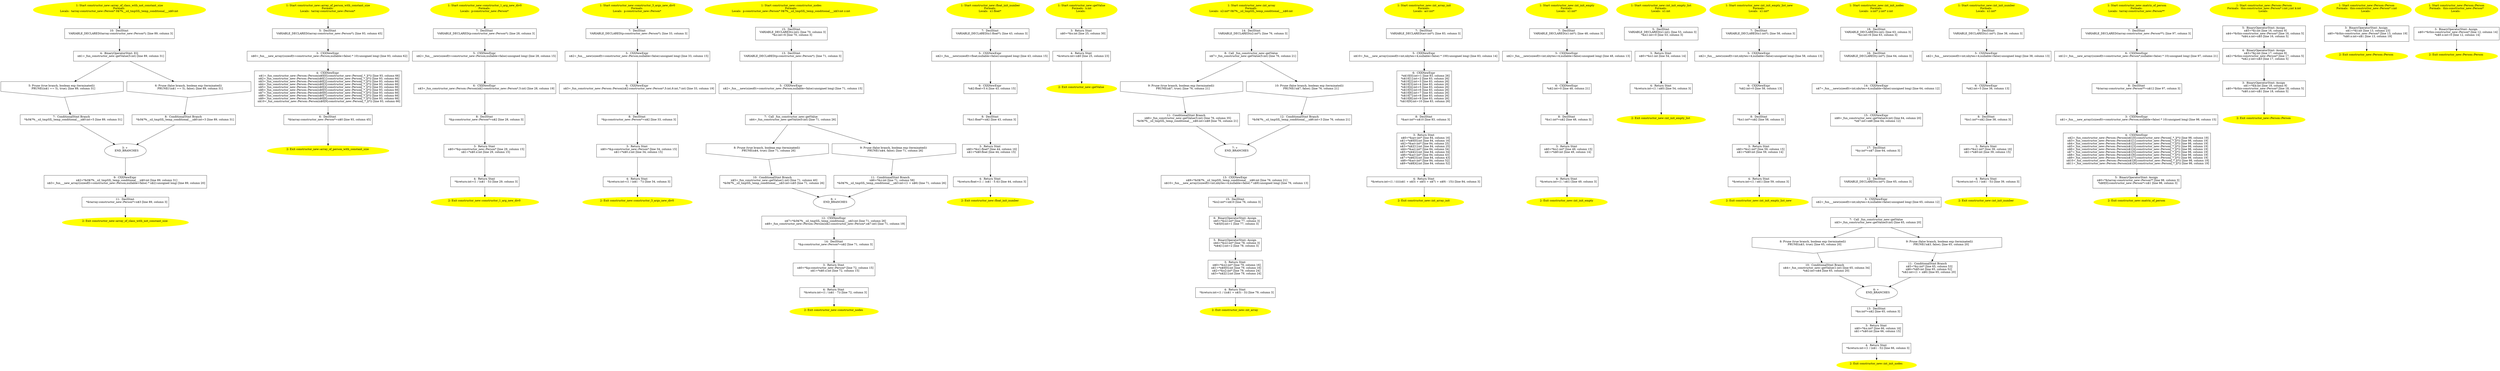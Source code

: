/* @generated */
digraph cfg {
"array_of_class_with_not_constant_.453a7058d5d4d9a1_1" [label="1: Start constructor_new::array_of_class_with_not_constant_size\nFormals: \nLocals:  tarray:constructor_new::Person* 0$?%__sil_tmpSIL_temp_conditional___n$0:int \n  " color=yellow style=filled]
	

	 "array_of_class_with_not_constant_.453a7058d5d4d9a1_1" -> "array_of_class_with_not_constant_.453a7058d5d4d9a1_10" ;
"array_of_class_with_not_constant_.453a7058d5d4d9a1_2" [label="2: Exit constructor_new::array_of_class_with_not_constant_size \n  " color=yellow style=filled]
	

"array_of_class_with_not_constant_.453a7058d5d4d9a1_3" [label="3: + \n   END_BRANCHES\n " ]
	

	 "array_of_class_with_not_constant_.453a7058d5d4d9a1_3" -> "array_of_class_with_not_constant_.453a7058d5d4d9a1_9" ;
"array_of_class_with_not_constant_.453a7058d5d4d9a1_4" [label="4:  BinaryOperatorStmt: EQ \n   n$1=_fun_constructor_new::getValue(5:int) [line 89, column 31]\n " shape="box"]
	

	 "array_of_class_with_not_constant_.453a7058d5d4d9a1_4" -> "array_of_class_with_not_constant_.453a7058d5d4d9a1_5" ;
	 "array_of_class_with_not_constant_.453a7058d5d4d9a1_4" -> "array_of_class_with_not_constant_.453a7058d5d4d9a1_6" ;
"array_of_class_with_not_constant_.453a7058d5d4d9a1_5" [label="5: Prune (true branch, boolean exp (terminated)) \n   PRUNE((n$1 == 5), true); [line 89, column 31]\n " shape="invhouse"]
	

	 "array_of_class_with_not_constant_.453a7058d5d4d9a1_5" -> "array_of_class_with_not_constant_.453a7058d5d4d9a1_7" ;
"array_of_class_with_not_constant_.453a7058d5d4d9a1_6" [label="6: Prune (false branch, boolean exp (terminated)) \n   PRUNE(!(n$1 == 5), false); [line 89, column 31]\n " shape="invhouse"]
	

	 "array_of_class_with_not_constant_.453a7058d5d4d9a1_6" -> "array_of_class_with_not_constant_.453a7058d5d4d9a1_8" ;
"array_of_class_with_not_constant_.453a7058d5d4d9a1_7" [label="7:  ConditionalStmt Branch \n   *&0$?%__sil_tmpSIL_temp_conditional___n$0:int=5 [line 89, column 31]\n " shape="box"]
	

	 "array_of_class_with_not_constant_.453a7058d5d4d9a1_7" -> "array_of_class_with_not_constant_.453a7058d5d4d9a1_3" ;
"array_of_class_with_not_constant_.453a7058d5d4d9a1_8" [label="8:  ConditionalStmt Branch \n   *&0$?%__sil_tmpSIL_temp_conditional___n$0:int=3 [line 89, column 31]\n " shape="box"]
	

	 "array_of_class_with_not_constant_.453a7058d5d4d9a1_8" -> "array_of_class_with_not_constant_.453a7058d5d4d9a1_3" ;
"array_of_class_with_not_constant_.453a7058d5d4d9a1_9" [label="9:  CXXNewExpr \n   n$2=*&0$?%__sil_tmpSIL_temp_conditional___n$0:int [line 89, column 31]\n  n$3=_fun___new_array((sizeof(t=constructor_new::Person;nullable=false) * n$2):unsigned long) [line 89, column 20]\n " shape="box"]
	

	 "array_of_class_with_not_constant_.453a7058d5d4d9a1_9" -> "array_of_class_with_not_constant_.453a7058d5d4d9a1_11" ;
"array_of_class_with_not_constant_.453a7058d5d4d9a1_10" [label="10:  DeclStmt \n   VARIABLE_DECLARED(tarray:constructor_new::Person*); [line 89, column 3]\n " shape="box"]
	

	 "array_of_class_with_not_constant_.453a7058d5d4d9a1_10" -> "array_of_class_with_not_constant_.453a7058d5d4d9a1_4" ;
"array_of_class_with_not_constant_.453a7058d5d4d9a1_11" [label="11:  DeclStmt \n   *&tarray:constructor_new::Person*=n$3 [line 89, column 3]\n " shape="box"]
	

	 "array_of_class_with_not_constant_.453a7058d5d4d9a1_11" -> "array_of_class_with_not_constant_.453a7058d5d4d9a1_2" ;
"array_of_person_with_constant_siz.2cf0ba8d0780ec60_1" [label="1: Start constructor_new::array_of_person_with_constant_size\nFormals: \nLocals:  tarray:constructor_new::Person* \n  " color=yellow style=filled]
	

	 "array_of_person_with_constant_siz.2cf0ba8d0780ec60_1" -> "array_of_person_with_constant_siz.2cf0ba8d0780ec60_5" ;
"array_of_person_with_constant_siz.2cf0ba8d0780ec60_2" [label="2: Exit constructor_new::array_of_person_with_constant_size \n  " color=yellow style=filled]
	

"array_of_person_with_constant_siz.2cf0ba8d0780ec60_3" [label="3:  CXXNewExpr \n   n$0=_fun___new_array((sizeof(t=constructor_new::Person;nullable=false) * 10):unsigned long) [line 93, column 62]\n " shape="box"]
	

	 "array_of_person_with_constant_siz.2cf0ba8d0780ec60_3" -> "array_of_person_with_constant_siz.2cf0ba8d0780ec60_4" ;
"array_of_person_with_constant_siz.2cf0ba8d0780ec60_4" [label="4:  CXXNewExpr \n   n$1=_fun_constructor_new::Person::Person(n$0[0]:constructor_new::Person[_*_](*)) [line 93, column 66]\n  n$2=_fun_constructor_new::Person::Person(n$0[1]:constructor_new::Person[_*_](*)) [line 93, column 66]\n  n$3=_fun_constructor_new::Person::Person(n$0[2]:constructor_new::Person[_*_](*)) [line 93, column 66]\n  n$4=_fun_constructor_new::Person::Person(n$0[3]:constructor_new::Person[_*_](*)) [line 93, column 66]\n  n$5=_fun_constructor_new::Person::Person(n$0[4]:constructor_new::Person[_*_](*)) [line 93, column 66]\n  n$6=_fun_constructor_new::Person::Person(n$0[5]:constructor_new::Person[_*_](*)) [line 93, column 66]\n  n$7=_fun_constructor_new::Person::Person(n$0[6]:constructor_new::Person[_*_](*)) [line 93, column 66]\n  n$8=_fun_constructor_new::Person::Person(n$0[7]:constructor_new::Person[_*_](*)) [line 93, column 66]\n  n$9=_fun_constructor_new::Person::Person(n$0[8]:constructor_new::Person[_*_](*)) [line 93, column 66]\n  n$10=_fun_constructor_new::Person::Person(n$0[9]:constructor_new::Person[_*_](*)) [line 93, column 66]\n " shape="box"]
	

	 "array_of_person_with_constant_siz.2cf0ba8d0780ec60_4" -> "array_of_person_with_constant_siz.2cf0ba8d0780ec60_6" ;
"array_of_person_with_constant_siz.2cf0ba8d0780ec60_5" [label="5:  DeclStmt \n   VARIABLE_DECLARED(tarray:constructor_new::Person*); [line 93, column 45]\n " shape="box"]
	

	 "array_of_person_with_constant_siz.2cf0ba8d0780ec60_5" -> "array_of_person_with_constant_siz.2cf0ba8d0780ec60_3" ;
"array_of_person_with_constant_siz.2cf0ba8d0780ec60_6" [label="6:  DeclStmt \n   *&tarray:constructor_new::Person*=n$0 [line 93, column 45]\n " shape="box"]
	

	 "array_of_person_with_constant_siz.2cf0ba8d0780ec60_6" -> "array_of_person_with_constant_siz.2cf0ba8d0780ec60_2" ;
"constructor_1_arg_new_div0#constr.2c010a7c7293e961_1" [label="1: Start constructor_new::constructor_1_arg_new_div0\nFormals: \nLocals:  p:constructor_new::Person* \n  " color=yellow style=filled]
	

	 "constructor_1_arg_new_div0#constr.2c010a7c7293e961_1" -> "constructor_1_arg_new_div0#constr.2c010a7c7293e961_7" ;
"constructor_1_arg_new_div0#constr.2c010a7c7293e961_2" [label="2: Exit constructor_new::constructor_1_arg_new_div0 \n  " color=yellow style=filled]
	

"constructor_1_arg_new_div0#constr.2c010a7c7293e961_3" [label="3:  Return Stmt \n   n$0=*&p:constructor_new::Person* [line 29, column 15]\n  n$1=*n$0.x:int [line 29, column 15]\n " shape="box"]
	

	 "constructor_1_arg_new_div0#constr.2c010a7c7293e961_3" -> "constructor_1_arg_new_div0#constr.2c010a7c7293e961_4" ;
"constructor_1_arg_new_div0#constr.2c010a7c7293e961_4" [label="4:  Return Stmt \n   *&return:int=(1 / (n$1 - 5)) [line 29, column 3]\n " shape="box"]
	

	 "constructor_1_arg_new_div0#constr.2c010a7c7293e961_4" -> "constructor_1_arg_new_div0#constr.2c010a7c7293e961_2" ;
"constructor_1_arg_new_div0#constr.2c010a7c7293e961_5" [label="5:  CXXNewExpr \n   n$2=_fun___new(sizeof(t=constructor_new::Person;nullable=false):unsigned long) [line 28, column 15]\n " shape="box"]
	

	 "constructor_1_arg_new_div0#constr.2c010a7c7293e961_5" -> "constructor_1_arg_new_div0#constr.2c010a7c7293e961_6" ;
"constructor_1_arg_new_div0#constr.2c010a7c7293e961_6" [label="6:  CXXNewExpr \n   n$3=_fun_constructor_new::Person::Person(n$2:constructor_new::Person*,5:int) [line 28, column 19]\n " shape="box"]
	

	 "constructor_1_arg_new_div0#constr.2c010a7c7293e961_6" -> "constructor_1_arg_new_div0#constr.2c010a7c7293e961_8" ;
"constructor_1_arg_new_div0#constr.2c010a7c7293e961_7" [label="7:  DeclStmt \n   VARIABLE_DECLARED(p:constructor_new::Person*); [line 28, column 3]\n " shape="box"]
	

	 "constructor_1_arg_new_div0#constr.2c010a7c7293e961_7" -> "constructor_1_arg_new_div0#constr.2c010a7c7293e961_5" ;
"constructor_1_arg_new_div0#constr.2c010a7c7293e961_8" [label="8:  DeclStmt \n   *&p:constructor_new::Person*=n$2 [line 28, column 3]\n " shape="box"]
	

	 "constructor_1_arg_new_div0#constr.2c010a7c7293e961_8" -> "constructor_1_arg_new_div0#constr.2c010a7c7293e961_3" ;
"constructor_3_args_new_div0#const.2122014ebac449e6_1" [label="1: Start constructor_new::constructor_3_args_new_div0\nFormals: \nLocals:  p:constructor_new::Person* \n  " color=yellow style=filled]
	

	 "constructor_3_args_new_div0#const.2122014ebac449e6_1" -> "constructor_3_args_new_div0#const.2122014ebac449e6_7" ;
"constructor_3_args_new_div0#const.2122014ebac449e6_2" [label="2: Exit constructor_new::constructor_3_args_new_div0 \n  " color=yellow style=filled]
	

"constructor_3_args_new_div0#const.2122014ebac449e6_3" [label="3:  Return Stmt \n   n$0=*&p:constructor_new::Person* [line 34, column 15]\n  n$1=*n$0.z:int [line 34, column 15]\n " shape="box"]
	

	 "constructor_3_args_new_div0#const.2122014ebac449e6_3" -> "constructor_3_args_new_div0#const.2122014ebac449e6_4" ;
"constructor_3_args_new_div0#const.2122014ebac449e6_4" [label="4:  Return Stmt \n   *&return:int=(1 / (n$1 - 7)) [line 34, column 3]\n " shape="box"]
	

	 "constructor_3_args_new_div0#const.2122014ebac449e6_4" -> "constructor_3_args_new_div0#const.2122014ebac449e6_2" ;
"constructor_3_args_new_div0#const.2122014ebac449e6_5" [label="5:  CXXNewExpr \n   n$2=_fun___new(sizeof(t=constructor_new::Person;nullable=false):unsigned long) [line 33, column 15]\n " shape="box"]
	

	 "constructor_3_args_new_div0#const.2122014ebac449e6_5" -> "constructor_3_args_new_div0#const.2122014ebac449e6_6" ;
"constructor_3_args_new_div0#const.2122014ebac449e6_6" [label="6:  CXXNewExpr \n   n$3=_fun_constructor_new::Person::Person(n$2:constructor_new::Person*,5:int,6:int,7:int) [line 33, column 19]\n " shape="box"]
	

	 "constructor_3_args_new_div0#const.2122014ebac449e6_6" -> "constructor_3_args_new_div0#const.2122014ebac449e6_8" ;
"constructor_3_args_new_div0#const.2122014ebac449e6_7" [label="7:  DeclStmt \n   VARIABLE_DECLARED(p:constructor_new::Person*); [line 33, column 3]\n " shape="box"]
	

	 "constructor_3_args_new_div0#const.2122014ebac449e6_7" -> "constructor_3_args_new_div0#const.2122014ebac449e6_5" ;
"constructor_3_args_new_div0#const.2122014ebac449e6_8" [label="8:  DeclStmt \n   *&p:constructor_new::Person*=n$2 [line 33, column 3]\n " shape="box"]
	

	 "constructor_3_args_new_div0#const.2122014ebac449e6_8" -> "constructor_3_args_new_div0#const.2122014ebac449e6_3" ;
"constructor_nodes#constructor_new.73e416487288cbd4_1" [label="1: Start constructor_new::constructor_nodes\nFormals: \nLocals:  p:constructor_new::Person* 0$?%__sil_tmpSIL_temp_conditional___n$3:int z:int \n  " color=yellow style=filled]
	

	 "constructor_nodes#constructor_new.73e416487288cbd4_1" -> "constructor_nodes#constructor_new.73e416487288cbd4_15" ;
"constructor_nodes#constructor_new.73e416487288cbd4_2" [label="2: Exit constructor_new::constructor_nodes \n  " color=yellow style=filled]
	

"constructor_nodes#constructor_new.73e416487288cbd4_3" [label="3:  Return Stmt \n   n$0=*&p:constructor_new::Person* [line 72, column 15]\n  n$1=*n$0.x:int [line 72, column 15]\n " shape="box"]
	

	 "constructor_nodes#constructor_new.73e416487288cbd4_3" -> "constructor_nodes#constructor_new.73e416487288cbd4_4" ;
"constructor_nodes#constructor_new.73e416487288cbd4_4" [label="4:  Return Stmt \n   *&return:int=(1 / (n$1 - 7)) [line 72, column 3]\n " shape="box"]
	

	 "constructor_nodes#constructor_new.73e416487288cbd4_4" -> "constructor_nodes#constructor_new.73e416487288cbd4_2" ;
"constructor_nodes#constructor_new.73e416487288cbd4_5" [label="5:  CXXNewExpr \n   n$2=_fun___new(sizeof(t=constructor_new::Person;nullable=false):unsigned long) [line 71, column 15]\n " shape="box"]
	

	 "constructor_nodes#constructor_new.73e416487288cbd4_5" -> "constructor_nodes#constructor_new.73e416487288cbd4_7" ;
"constructor_nodes#constructor_new.73e416487288cbd4_6" [label="6: + \n   END_BRANCHES\n " ]
	

	 "constructor_nodes#constructor_new.73e416487288cbd4_6" -> "constructor_nodes#constructor_new.73e416487288cbd4_12" ;
"constructor_nodes#constructor_new.73e416487288cbd4_7" [label="7:  Call _fun_constructor_new::getValue \n   n$4=_fun_constructor_new::getValue(0:int) [line 71, column 26]\n " shape="box"]
	

	 "constructor_nodes#constructor_new.73e416487288cbd4_7" -> "constructor_nodes#constructor_new.73e416487288cbd4_8" ;
	 "constructor_nodes#constructor_new.73e416487288cbd4_7" -> "constructor_nodes#constructor_new.73e416487288cbd4_9" ;
"constructor_nodes#constructor_new.73e416487288cbd4_8" [label="8: Prune (true branch, boolean exp (terminated)) \n   PRUNE(n$4, true); [line 71, column 26]\n " shape="invhouse"]
	

	 "constructor_nodes#constructor_new.73e416487288cbd4_8" -> "constructor_nodes#constructor_new.73e416487288cbd4_10" ;
"constructor_nodes#constructor_new.73e416487288cbd4_9" [label="9: Prune (false branch, boolean exp (terminated)) \n   PRUNE(!n$4, false); [line 71, column 26]\n " shape="invhouse"]
	

	 "constructor_nodes#constructor_new.73e416487288cbd4_9" -> "constructor_nodes#constructor_new.73e416487288cbd4_11" ;
"constructor_nodes#constructor_new.73e416487288cbd4_10" [label="10:  ConditionalStmt Branch \n   n$5=_fun_constructor_new::getValue(1:int) [line 71, column 40]\n  *&0$?%__sil_tmpSIL_temp_conditional___n$3:int=n$5 [line 71, column 26]\n " shape="box"]
	

	 "constructor_nodes#constructor_new.73e416487288cbd4_10" -> "constructor_nodes#constructor_new.73e416487288cbd4_6" ;
"constructor_nodes#constructor_new.73e416487288cbd4_11" [label="11:  ConditionalStmt Branch \n   n$6=*&z:int [line 71, column 58]\n  *&0$?%__sil_tmpSIL_temp_conditional___n$3:int=(1 + n$6) [line 71, column 26]\n " shape="box"]
	

	 "constructor_nodes#constructor_new.73e416487288cbd4_11" -> "constructor_nodes#constructor_new.73e416487288cbd4_6" ;
"constructor_nodes#constructor_new.73e416487288cbd4_12" [label="12:  CXXNewExpr \n   n$7=*&0$?%__sil_tmpSIL_temp_conditional___n$3:int [line 71, column 26]\n  n$8=_fun_constructor_new::Person::Person(n$2:constructor_new::Person*,n$7:int) [line 71, column 19]\n " shape="box"]
	

	 "constructor_nodes#constructor_new.73e416487288cbd4_12" -> "constructor_nodes#constructor_new.73e416487288cbd4_14" ;
"constructor_nodes#constructor_new.73e416487288cbd4_13" [label="13:  DeclStmt \n   VARIABLE_DECLARED(p:constructor_new::Person*); [line 71, column 3]\n " shape="box"]
	

	 "constructor_nodes#constructor_new.73e416487288cbd4_13" -> "constructor_nodes#constructor_new.73e416487288cbd4_5" ;
"constructor_nodes#constructor_new.73e416487288cbd4_14" [label="14:  DeclStmt \n   *&p:constructor_new::Person*=n$2 [line 71, column 3]\n " shape="box"]
	

	 "constructor_nodes#constructor_new.73e416487288cbd4_14" -> "constructor_nodes#constructor_new.73e416487288cbd4_3" ;
"constructor_nodes#constructor_new.73e416487288cbd4_15" [label="15:  DeclStmt \n   VARIABLE_DECLARED(z:int); [line 70, column 3]\n  *&z:int=6 [line 70, column 3]\n " shape="box"]
	

	 "constructor_nodes#constructor_new.73e416487288cbd4_15" -> "constructor_nodes#constructor_new.73e416487288cbd4_13" ;
"float_init_number#constructor_new.b1d13528d0a983c1_1" [label="1: Start constructor_new::float_init_number\nFormals: \nLocals:  x1:float* \n  " color=yellow style=filled]
	

	 "float_init_number#constructor_new.b1d13528d0a983c1_1" -> "float_init_number#constructor_new.b1d13528d0a983c1_7" ;
"float_init_number#constructor_new.b1d13528d0a983c1_2" [label="2: Exit constructor_new::float_init_number \n  " color=yellow style=filled]
	

"float_init_number#constructor_new.b1d13528d0a983c1_3" [label="3:  Return Stmt \n   n$0=*&x1:float* [line 44, column 16]\n  n$1=*n$0:float [line 44, column 15]\n " shape="box"]
	

	 "float_init_number#constructor_new.b1d13528d0a983c1_3" -> "float_init_number#constructor_new.b1d13528d0a983c1_4" ;
"float_init_number#constructor_new.b1d13528d0a983c1_4" [label="4:  Return Stmt \n   *&return:float=(1 /. (n$1 - 5.4)) [line 44, column 3]\n " shape="box"]
	

	 "float_init_number#constructor_new.b1d13528d0a983c1_4" -> "float_init_number#constructor_new.b1d13528d0a983c1_2" ;
"float_init_number#constructor_new.b1d13528d0a983c1_5" [label="5:  CXXNewExpr \n   n$2=_fun___new(sizeof(t=float;nullable=false):unsigned long) [line 43, column 15]\n " shape="box"]
	

	 "float_init_number#constructor_new.b1d13528d0a983c1_5" -> "float_init_number#constructor_new.b1d13528d0a983c1_6" ;
"float_init_number#constructor_new.b1d13528d0a983c1_6" [label="6:  CXXNewExpr \n   *n$2:float=5.4 [line 43, column 15]\n " shape="box"]
	

	 "float_init_number#constructor_new.b1d13528d0a983c1_6" -> "float_init_number#constructor_new.b1d13528d0a983c1_8" ;
"float_init_number#constructor_new.b1d13528d0a983c1_7" [label="7:  DeclStmt \n   VARIABLE_DECLARED(x1:float*); [line 43, column 3]\n " shape="box"]
	

	 "float_init_number#constructor_new.b1d13528d0a983c1_7" -> "float_init_number#constructor_new.b1d13528d0a983c1_5" ;
"float_init_number#constructor_new.b1d13528d0a983c1_8" [label="8:  DeclStmt \n   *&x1:float*=n$2 [line 43, column 3]\n " shape="box"]
	

	 "float_init_number#constructor_new.b1d13528d0a983c1_8" -> "float_init_number#constructor_new.b1d13528d0a983c1_3" ;
"getValue#constructor_new#15577065.6aa0942189125cc8_1" [label="1: Start constructor_new::getValue\nFormals:  x:int\nLocals:  \n  " color=yellow style=filled]
	

	 "getValue#constructor_new#15577065.6aa0942189125cc8_1" -> "getValue#constructor_new#15577065.6aa0942189125cc8_3" ;
"getValue#constructor_new#15577065.6aa0942189125cc8_2" [label="2: Exit constructor_new::getValue \n  " color=yellow style=filled]
	

"getValue#constructor_new#15577065.6aa0942189125cc8_3" [label="3:  Return Stmt \n   n$0=*&x:int [line 25, column 30]\n " shape="box"]
	

	 "getValue#constructor_new#15577065.6aa0942189125cc8_3" -> "getValue#constructor_new#15577065.6aa0942189125cc8_4" ;
"getValue#constructor_new#15577065.6aa0942189125cc8_4" [label="4:  Return Stmt \n   *&return:int=n$0 [line 25, column 23]\n " shape="box"]
	

	 "getValue#constructor_new#15577065.6aa0942189125cc8_4" -> "getValue#constructor_new#15577065.6aa0942189125cc8_2" ;
"int_array#constructor_new#1728830.f0e67f3600c92896_1" [label="1: Start constructor_new::int_array\nFormals: \nLocals:  x2:int* 0$?%__sil_tmpSIL_temp_conditional___n$6:int \n  " color=yellow style=filled]
	

	 "int_array#constructor_new#1728830.f0e67f3600c92896_1" -> "int_array#constructor_new#1728830.f0e67f3600c92896_14" ;
"int_array#constructor_new#1728830.f0e67f3600c92896_2" [label="2: Exit constructor_new::int_array \n  " color=yellow style=filled]
	

"int_array#constructor_new#1728830.f0e67f3600c92896_3" [label="3:  Return Stmt \n   n$0=*&x2:int* [line 79, column 16]\n  n$1=*n$0[0]:int [line 79, column 16]\n  n$2=*&x2:int* [line 79, column 24]\n  n$3=*n$2[1]:int [line 79, column 24]\n " shape="box"]
	

	 "int_array#constructor_new#1728830.f0e67f3600c92896_3" -> "int_array#constructor_new#1728830.f0e67f3600c92896_4" ;
"int_array#constructor_new#1728830.f0e67f3600c92896_4" [label="4:  Return Stmt \n   *&return:int=(1 / ((n$1 + n$3) - 3)) [line 79, column 3]\n " shape="box"]
	

	 "int_array#constructor_new#1728830.f0e67f3600c92896_4" -> "int_array#constructor_new#1728830.f0e67f3600c92896_2" ;
"int_array#constructor_new#1728830.f0e67f3600c92896_5" [label="5:  BinaryOperatorStmt: Assign \n   n$4=*&x2:int* [line 78, column 3]\n  *n$4[1]:int=2 [line 78, column 3]\n " shape="box"]
	

	 "int_array#constructor_new#1728830.f0e67f3600c92896_5" -> "int_array#constructor_new#1728830.f0e67f3600c92896_3" ;
"int_array#constructor_new#1728830.f0e67f3600c92896_6" [label="6:  BinaryOperatorStmt: Assign \n   n$5=*&x2:int* [line 77, column 3]\n  *n$5[0]:int=1 [line 77, column 3]\n " shape="box"]
	

	 "int_array#constructor_new#1728830.f0e67f3600c92896_6" -> "int_array#constructor_new#1728830.f0e67f3600c92896_5" ;
"int_array#constructor_new#1728830.f0e67f3600c92896_7" [label="7: + \n   END_BRANCHES\n " ]
	

	 "int_array#constructor_new#1728830.f0e67f3600c92896_7" -> "int_array#constructor_new#1728830.f0e67f3600c92896_13" ;
"int_array#constructor_new#1728830.f0e67f3600c92896_8" [label="8:  Call _fun_constructor_new::getValue \n   n$7=_fun_constructor_new::getValue(5:int) [line 76, column 21]\n " shape="box"]
	

	 "int_array#constructor_new#1728830.f0e67f3600c92896_8" -> "int_array#constructor_new#1728830.f0e67f3600c92896_9" ;
	 "int_array#constructor_new#1728830.f0e67f3600c92896_8" -> "int_array#constructor_new#1728830.f0e67f3600c92896_10" ;
"int_array#constructor_new#1728830.f0e67f3600c92896_9" [label="9: Prune (true branch, boolean exp (terminated)) \n   PRUNE(n$7, true); [line 76, column 21]\n " shape="invhouse"]
	

	 "int_array#constructor_new#1728830.f0e67f3600c92896_9" -> "int_array#constructor_new#1728830.f0e67f3600c92896_11" ;
"int_array#constructor_new#1728830.f0e67f3600c92896_10" [label="10: Prune (false branch, boolean exp (terminated)) \n   PRUNE(!n$7, false); [line 76, column 21]\n " shape="invhouse"]
	

	 "int_array#constructor_new#1728830.f0e67f3600c92896_10" -> "int_array#constructor_new#1728830.f0e67f3600c92896_12" ;
"int_array#constructor_new#1728830.f0e67f3600c92896_11" [label="11:  ConditionalStmt Branch \n   n$8=_fun_constructor_new::getValue(5:int) [line 76, column 35]\n  *&0$?%__sil_tmpSIL_temp_conditional___n$6:int=n$8 [line 76, column 21]\n " shape="box"]
	

	 "int_array#constructor_new#1728830.f0e67f3600c92896_11" -> "int_array#constructor_new#1728830.f0e67f3600c92896_7" ;
"int_array#constructor_new#1728830.f0e67f3600c92896_12" [label="12:  ConditionalStmt Branch \n   *&0$?%__sil_tmpSIL_temp_conditional___n$6:int=3 [line 76, column 21]\n " shape="box"]
	

	 "int_array#constructor_new#1728830.f0e67f3600c92896_12" -> "int_array#constructor_new#1728830.f0e67f3600c92896_7" ;
"int_array#constructor_new#1728830.f0e67f3600c92896_13" [label="13:  CXXNewExpr \n   n$9=*&0$?%__sil_tmpSIL_temp_conditional___n$6:int [line 76, column 21]\n  n$10=_fun___new_array((sizeof(t=int;nbytes=4;nullable=false) * n$9):unsigned long) [line 76, column 13]\n " shape="box"]
	

	 "int_array#constructor_new#1728830.f0e67f3600c92896_13" -> "int_array#constructor_new#1728830.f0e67f3600c92896_15" ;
"int_array#constructor_new#1728830.f0e67f3600c92896_14" [label="14:  DeclStmt \n   VARIABLE_DECLARED(x2:int*); [line 76, column 3]\n " shape="box"]
	

	 "int_array#constructor_new#1728830.f0e67f3600c92896_14" -> "int_array#constructor_new#1728830.f0e67f3600c92896_8" ;
"int_array#constructor_new#1728830.f0e67f3600c92896_15" [label="15:  DeclStmt \n   *&x2:int*=n$10 [line 76, column 3]\n " shape="box"]
	

	 "int_array#constructor_new#1728830.f0e67f3600c92896_15" -> "int_array#constructor_new#1728830.f0e67f3600c92896_6" ;
"int_array_init#constructor_new#14.69a63438c3aee293_1" [label="1: Start constructor_new::int_array_init\nFormals: \nLocals:  arr:int* \n  " color=yellow style=filled]
	

	 "int_array_init#constructor_new#14.69a63438c3aee293_1" -> "int_array_init#constructor_new#14.69a63438c3aee293_7" ;
"int_array_init#constructor_new#14.69a63438c3aee293_2" [label="2: Exit constructor_new::int_array_init \n  " color=yellow style=filled]
	

"int_array_init#constructor_new#14.69a63438c3aee293_3" [label="3:  Return Stmt \n   n$0=*&arr:int* [line 84, column 16]\n  n$1=*n$0[0]:int [line 84, column 16]\n  n$2=*&arr:int* [line 84, column 25]\n  n$3=*n$2[1]:int [line 84, column 25]\n  n$4=*&arr:int* [line 84, column 34]\n  n$5=*n$4[2]:int [line 84, column 34]\n  n$6=*&arr:int* [line 84, column 43]\n  n$7=*n$6[3]:int [line 84, column 43]\n  n$8=*&arr:int* [line 84, column 52]\n  n$9=*n$8[4]:int [line 84, column 52]\n " shape="box"]
	

	 "int_array_init#constructor_new#14.69a63438c3aee293_3" -> "int_array_init#constructor_new#14.69a63438c3aee293_4" ;
"int_array_init#constructor_new#14.69a63438c3aee293_4" [label="4:  Return Stmt \n   *&return:int=(1 / (((((n$1 + n$3) + n$5) + n$7) + n$9) - 15)) [line 84, column 3]\n " shape="box"]
	

	 "int_array_init#constructor_new#14.69a63438c3aee293_4" -> "int_array_init#constructor_new#14.69a63438c3aee293_2" ;
"int_array_init#constructor_new#14.69a63438c3aee293_5" [label="5:  CXXNewExpr \n   n$10=_fun___new_array((sizeof(t=int;nbytes=4;nullable=false) * 100):unsigned long) [line 83, column 14]\n " shape="box"]
	

	 "int_array_init#constructor_new#14.69a63438c3aee293_5" -> "int_array_init#constructor_new#14.69a63438c3aee293_6" ;
"int_array_init#constructor_new#14.69a63438c3aee293_6" [label="6:  CXXNewExpr \n   *n$10[0]:int=1 [line 83, column 26]\n  *n$10[1]:int=2 [line 83, column 26]\n  *n$10[2]:int=3 [line 83, column 26]\n  *n$10[3]:int=4 [line 83, column 26]\n  *n$10[4]:int=5 [line 83, column 26]\n  *n$10[5]:int=6 [line 83, column 26]\n  *n$10[6]:int=7 [line 83, column 26]\n  *n$10[7]:int=8 [line 83, column 26]\n  *n$10[8]:int=9 [line 83, column 26]\n  *n$10[9]:int=10 [line 83, column 26]\n " shape="box"]
	

	 "int_array_init#constructor_new#14.69a63438c3aee293_6" -> "int_array_init#constructor_new#14.69a63438c3aee293_8" ;
"int_array_init#constructor_new#14.69a63438c3aee293_7" [label="7:  DeclStmt \n   VARIABLE_DECLARED(arr:int*); [line 83, column 3]\n " shape="box"]
	

	 "int_array_init#constructor_new#14.69a63438c3aee293_7" -> "int_array_init#constructor_new#14.69a63438c3aee293_5" ;
"int_array_init#constructor_new#14.69a63438c3aee293_8" [label="8:  DeclStmt \n   *&arr:int*=n$10 [line 83, column 3]\n " shape="box"]
	

	 "int_array_init#constructor_new#14.69a63438c3aee293_8" -> "int_array_init#constructor_new#14.69a63438c3aee293_3" ;
"int_init_empty#constructor_new#15.d5b807871fe4ea10_1" [label="1: Start constructor_new::int_init_empty\nFormals: \nLocals:  x1:int* \n  " color=yellow style=filled]
	

	 "int_init_empty#constructor_new#15.d5b807871fe4ea10_1" -> "int_init_empty#constructor_new#15.d5b807871fe4ea10_7" ;
"int_init_empty#constructor_new#15.d5b807871fe4ea10_2" [label="2: Exit constructor_new::int_init_empty \n  " color=yellow style=filled]
	

"int_init_empty#constructor_new#15.d5b807871fe4ea10_3" [label="3:  Return Stmt \n   n$0=*&x1:int* [line 49, column 15]\n  n$1=*n$0:int [line 49, column 14]\n " shape="box"]
	

	 "int_init_empty#constructor_new#15.d5b807871fe4ea10_3" -> "int_init_empty#constructor_new#15.d5b807871fe4ea10_4" ;
"int_init_empty#constructor_new#15.d5b807871fe4ea10_4" [label="4:  Return Stmt \n   *&return:int=(1 / n$1) [line 49, column 3]\n " shape="box"]
	

	 "int_init_empty#constructor_new#15.d5b807871fe4ea10_4" -> "int_init_empty#constructor_new#15.d5b807871fe4ea10_2" ;
"int_init_empty#constructor_new#15.d5b807871fe4ea10_5" [label="5:  CXXNewExpr \n   n$2=_fun___new(sizeof(t=int;nbytes=4;nullable=false):unsigned long) [line 48, column 13]\n " shape="box"]
	

	 "int_init_empty#constructor_new#15.d5b807871fe4ea10_5" -> "int_init_empty#constructor_new#15.d5b807871fe4ea10_6" ;
"int_init_empty#constructor_new#15.d5b807871fe4ea10_6" [label="6:  CXXNewExpr \n   *n$2:int=0 [line 48, column 21]\n " shape="box"]
	

	 "int_init_empty#constructor_new#15.d5b807871fe4ea10_6" -> "int_init_empty#constructor_new#15.d5b807871fe4ea10_8" ;
"int_init_empty#constructor_new#15.d5b807871fe4ea10_7" [label="7:  DeclStmt \n   VARIABLE_DECLARED(x1:int*); [line 48, column 3]\n " shape="box"]
	

	 "int_init_empty#constructor_new#15.d5b807871fe4ea10_7" -> "int_init_empty#constructor_new#15.d5b807871fe4ea10_5" ;
"int_init_empty#constructor_new#15.d5b807871fe4ea10_8" [label="8:  DeclStmt \n   *&x1:int*=n$2 [line 48, column 3]\n " shape="box"]
	

	 "int_init_empty#constructor_new#15.d5b807871fe4ea10_8" -> "int_init_empty#constructor_new#15.d5b807871fe4ea10_3" ;
"int_init_empty_list#constructor_n.2b4662eed1a13d32_1" [label="1: Start constructor_new::int_init_empty_list\nFormals: \nLocals:  x1:int \n  " color=yellow style=filled]
	

	 "int_init_empty_list#constructor_n.2b4662eed1a13d32_1" -> "int_init_empty_list#constructor_n.2b4662eed1a13d32_5" ;
"int_init_empty_list#constructor_n.2b4662eed1a13d32_2" [label="2: Exit constructor_new::int_init_empty_list \n  " color=yellow style=filled]
	

"int_init_empty_list#constructor_n.2b4662eed1a13d32_3" [label="3:  Return Stmt \n   n$0=*&x1:int [line 54, column 14]\n " shape="box"]
	

	 "int_init_empty_list#constructor_n.2b4662eed1a13d32_3" -> "int_init_empty_list#constructor_n.2b4662eed1a13d32_4" ;
"int_init_empty_list#constructor_n.2b4662eed1a13d32_4" [label="4:  Return Stmt \n   *&return:int=(1 / n$0) [line 54, column 3]\n " shape="box"]
	

	 "int_init_empty_list#constructor_n.2b4662eed1a13d32_4" -> "int_init_empty_list#constructor_n.2b4662eed1a13d32_2" ;
"int_init_empty_list#constructor_n.2b4662eed1a13d32_5" [label="5:  DeclStmt \n   VARIABLE_DECLARED(x1:int); [line 53, column 3]\n  *&x1:int=0 [line 53, column 3]\n " shape="box"]
	

	 "int_init_empty_list#constructor_n.2b4662eed1a13d32_5" -> "int_init_empty_list#constructor_n.2b4662eed1a13d32_3" ;
"int_init_empty_list_new#construct.e77c2840901e6e78_1" [label="1: Start constructor_new::int_init_empty_list_new\nFormals: \nLocals:  x1:int* \n  " color=yellow style=filled]
	

	 "int_init_empty_list_new#construct.e77c2840901e6e78_1" -> "int_init_empty_list_new#construct.e77c2840901e6e78_7" ;
"int_init_empty_list_new#construct.e77c2840901e6e78_2" [label="2: Exit constructor_new::int_init_empty_list_new \n  " color=yellow style=filled]
	

"int_init_empty_list_new#construct.e77c2840901e6e78_3" [label="3:  Return Stmt \n   n$0=*&x1:int* [line 59, column 15]\n  n$1=*n$0:int [line 59, column 14]\n " shape="box"]
	

	 "int_init_empty_list_new#construct.e77c2840901e6e78_3" -> "int_init_empty_list_new#construct.e77c2840901e6e78_4" ;
"int_init_empty_list_new#construct.e77c2840901e6e78_4" [label="4:  Return Stmt \n   *&return:int=(1 / n$1) [line 59, column 3]\n " shape="box"]
	

	 "int_init_empty_list_new#construct.e77c2840901e6e78_4" -> "int_init_empty_list_new#construct.e77c2840901e6e78_2" ;
"int_init_empty_list_new#construct.e77c2840901e6e78_5" [label="5:  CXXNewExpr \n   n$2=_fun___new(sizeof(t=int;nbytes=4;nullable=false):unsigned long) [line 58, column 13]\n " shape="box"]
	

	 "int_init_empty_list_new#construct.e77c2840901e6e78_5" -> "int_init_empty_list_new#construct.e77c2840901e6e78_6" ;
"int_init_empty_list_new#construct.e77c2840901e6e78_6" [label="6:  CXXNewExpr \n   *n$2:int=0 [line 58, column 13]\n " shape="box"]
	

	 "int_init_empty_list_new#construct.e77c2840901e6e78_6" -> "int_init_empty_list_new#construct.e77c2840901e6e78_8" ;
"int_init_empty_list_new#construct.e77c2840901e6e78_7" [label="7:  DeclStmt \n   VARIABLE_DECLARED(x1:int*); [line 58, column 3]\n " shape="box"]
	

	 "int_init_empty_list_new#construct.e77c2840901e6e78_7" -> "int_init_empty_list_new#construct.e77c2840901e6e78_5" ;
"int_init_empty_list_new#construct.e77c2840901e6e78_8" [label="8:  DeclStmt \n   *&x1:int*=n$2 [line 58, column 3]\n " shape="box"]
	

	 "int_init_empty_list_new#construct.e77c2840901e6e78_8" -> "int_init_empty_list_new#construct.e77c2840901e6e78_3" ;
"int_init_nodes#constructor_new#38.e18f1e2417086b4c_1" [label="1: Start constructor_new::int_init_nodes\nFormals: \nLocals:  x:int* y:int* z:int \n  " color=yellow style=filled]
	

	 "int_init_nodes#constructor_new#38.e18f1e2417086b4c_1" -> "int_init_nodes#constructor_new#38.e18f1e2417086b4c_18" ;
"int_init_nodes#constructor_new#38.e18f1e2417086b4c_2" [label="2: Exit constructor_new::int_init_nodes \n  " color=yellow style=filled]
	

"int_init_nodes#constructor_new#38.e18f1e2417086b4c_3" [label="3:  Return Stmt \n   n$0=*&x:int* [line 66, column 16]\n  n$1=*n$0:int [line 66, column 15]\n " shape="box"]
	

	 "int_init_nodes#constructor_new#38.e18f1e2417086b4c_3" -> "int_init_nodes#constructor_new#38.e18f1e2417086b4c_4" ;
"int_init_nodes#constructor_new#38.e18f1e2417086b4c_4" [label="4:  Return Stmt \n   *&return:int=(1 / (n$1 - 5)) [line 66, column 3]\n " shape="box"]
	

	 "int_init_nodes#constructor_new#38.e18f1e2417086b4c_4" -> "int_init_nodes#constructor_new#38.e18f1e2417086b4c_2" ;
"int_init_nodes#constructor_new#38.e18f1e2417086b4c_5" [label="5:  CXXNewExpr \n   n$2=_fun___new(sizeof(t=int;nbytes=4;nullable=false):unsigned long) [line 65, column 12]\n " shape="box"]
	

	 "int_init_nodes#constructor_new#38.e18f1e2417086b4c_5" -> "int_init_nodes#constructor_new#38.e18f1e2417086b4c_7" ;
"int_init_nodes#constructor_new#38.e18f1e2417086b4c_6" [label="6: + \n   END_BRANCHES\n " ]
	

	 "int_init_nodes#constructor_new#38.e18f1e2417086b4c_6" -> "int_init_nodes#constructor_new#38.e18f1e2417086b4c_13" ;
"int_init_nodes#constructor_new#38.e18f1e2417086b4c_7" [label="7:  Call _fun_constructor_new::getValue \n   n$3=_fun_constructor_new::getValue(0:int) [line 65, column 20]\n " shape="box"]
	

	 "int_init_nodes#constructor_new#38.e18f1e2417086b4c_7" -> "int_init_nodes#constructor_new#38.e18f1e2417086b4c_8" ;
	 "int_init_nodes#constructor_new#38.e18f1e2417086b4c_7" -> "int_init_nodes#constructor_new#38.e18f1e2417086b4c_9" ;
"int_init_nodes#constructor_new#38.e18f1e2417086b4c_8" [label="8: Prune (true branch, boolean exp (terminated)) \n   PRUNE(n$3, true); [line 65, column 20]\n " shape="invhouse"]
	

	 "int_init_nodes#constructor_new#38.e18f1e2417086b4c_8" -> "int_init_nodes#constructor_new#38.e18f1e2417086b4c_10" ;
"int_init_nodes#constructor_new#38.e18f1e2417086b4c_9" [label="9: Prune (false branch, boolean exp (terminated)) \n   PRUNE(!n$3, false); [line 65, column 20]\n " shape="invhouse"]
	

	 "int_init_nodes#constructor_new#38.e18f1e2417086b4c_9" -> "int_init_nodes#constructor_new#38.e18f1e2417086b4c_11" ;
"int_init_nodes#constructor_new#38.e18f1e2417086b4c_10" [label="10:  ConditionalStmt Branch \n   n$4=_fun_constructor_new::getValue(1:int) [line 65, column 34]\n  *n$2:int=n$4 [line 65, column 20]\n " shape="box"]
	

	 "int_init_nodes#constructor_new#38.e18f1e2417086b4c_10" -> "int_init_nodes#constructor_new#38.e18f1e2417086b4c_6" ;
"int_init_nodes#constructor_new#38.e18f1e2417086b4c_11" [label="11:  ConditionalStmt Branch \n   n$5=*&y:int* [line 65, column 53]\n  n$6=*n$5:int [line 65, column 52]\n  *n$2:int=(1 + n$6) [line 65, column 20]\n " shape="box"]
	

	 "int_init_nodes#constructor_new#38.e18f1e2417086b4c_11" -> "int_init_nodes#constructor_new#38.e18f1e2417086b4c_6" ;
"int_init_nodes#constructor_new#38.e18f1e2417086b4c_12" [label="12:  DeclStmt \n   VARIABLE_DECLARED(x:int*); [line 65, column 3]\n " shape="box"]
	

	 "int_init_nodes#constructor_new#38.e18f1e2417086b4c_12" -> "int_init_nodes#constructor_new#38.e18f1e2417086b4c_5" ;
"int_init_nodes#constructor_new#38.e18f1e2417086b4c_13" [label="13:  DeclStmt \n   *&x:int*=n$2 [line 65, column 3]\n " shape="box"]
	

	 "int_init_nodes#constructor_new#38.e18f1e2417086b4c_13" -> "int_init_nodes#constructor_new#38.e18f1e2417086b4c_3" ;
"int_init_nodes#constructor_new#38.e18f1e2417086b4c_14" [label="14:  CXXNewExpr \n   n$7=_fun___new(sizeof(t=int;nbytes=4;nullable=false):unsigned long) [line 64, column 12]\n " shape="box"]
	

	 "int_init_nodes#constructor_new#38.e18f1e2417086b4c_14" -> "int_init_nodes#constructor_new#38.e18f1e2417086b4c_15" ;
"int_init_nodes#constructor_new#38.e18f1e2417086b4c_15" [label="15:  CXXNewExpr \n   n$8=_fun_constructor_new::getValue(4:int) [line 64, column 20]\n  *n$7:int=n$8 [line 64, column 12]\n " shape="box"]
	

	 "int_init_nodes#constructor_new#38.e18f1e2417086b4c_15" -> "int_init_nodes#constructor_new#38.e18f1e2417086b4c_17" ;
"int_init_nodes#constructor_new#38.e18f1e2417086b4c_16" [label="16:  DeclStmt \n   VARIABLE_DECLARED(y:int*); [line 64, column 3]\n " shape="box"]
	

	 "int_init_nodes#constructor_new#38.e18f1e2417086b4c_16" -> "int_init_nodes#constructor_new#38.e18f1e2417086b4c_14" ;
"int_init_nodes#constructor_new#38.e18f1e2417086b4c_17" [label="17:  DeclStmt \n   *&y:int*=n$7 [line 64, column 3]\n " shape="box"]
	

	 "int_init_nodes#constructor_new#38.e18f1e2417086b4c_17" -> "int_init_nodes#constructor_new#38.e18f1e2417086b4c_12" ;
"int_init_nodes#constructor_new#38.e18f1e2417086b4c_18" [label="18:  DeclStmt \n   VARIABLE_DECLARED(z:int); [line 63, column 3]\n  *&z:int=6 [line 63, column 3]\n " shape="box"]
	

	 "int_init_nodes#constructor_new#38.e18f1e2417086b4c_18" -> "int_init_nodes#constructor_new#38.e18f1e2417086b4c_16" ;
"int_init_number#constructor_new#1.2a1c04c2e924068d_1" [label="1: Start constructor_new::int_init_number\nFormals: \nLocals:  x1:int* \n  " color=yellow style=filled]
	

	 "int_init_number#constructor_new#1.2a1c04c2e924068d_1" -> "int_init_number#constructor_new#1.2a1c04c2e924068d_7" ;
"int_init_number#constructor_new#1.2a1c04c2e924068d_2" [label="2: Exit constructor_new::int_init_number \n  " color=yellow style=filled]
	

"int_init_number#constructor_new#1.2a1c04c2e924068d_3" [label="3:  Return Stmt \n   n$0=*&x1:int* [line 39, column 16]\n  n$1=*n$0:int [line 39, column 15]\n " shape="box"]
	

	 "int_init_number#constructor_new#1.2a1c04c2e924068d_3" -> "int_init_number#constructor_new#1.2a1c04c2e924068d_4" ;
"int_init_number#constructor_new#1.2a1c04c2e924068d_4" [label="4:  Return Stmt \n   *&return:int=(1 / (n$1 - 5)) [line 39, column 3]\n " shape="box"]
	

	 "int_init_number#constructor_new#1.2a1c04c2e924068d_4" -> "int_init_number#constructor_new#1.2a1c04c2e924068d_2" ;
"int_init_number#constructor_new#1.2a1c04c2e924068d_5" [label="5:  CXXNewExpr \n   n$2=_fun___new(sizeof(t=int;nbytes=4;nullable=false):unsigned long) [line 38, column 13]\n " shape="box"]
	

	 "int_init_number#constructor_new#1.2a1c04c2e924068d_5" -> "int_init_number#constructor_new#1.2a1c04c2e924068d_6" ;
"int_init_number#constructor_new#1.2a1c04c2e924068d_6" [label="6:  CXXNewExpr \n   *n$2:int=5 [line 38, column 13]\n " shape="box"]
	

	 "int_init_number#constructor_new#1.2a1c04c2e924068d_6" -> "int_init_number#constructor_new#1.2a1c04c2e924068d_8" ;
"int_init_number#constructor_new#1.2a1c04c2e924068d_7" [label="7:  DeclStmt \n   VARIABLE_DECLARED(x1:int*); [line 38, column 3]\n " shape="box"]
	

	 "int_init_number#constructor_new#1.2a1c04c2e924068d_7" -> "int_init_number#constructor_new#1.2a1c04c2e924068d_5" ;
"int_init_number#constructor_new#1.2a1c04c2e924068d_8" [label="8:  DeclStmt \n   *&x1:int*=n$2 [line 38, column 3]\n " shape="box"]
	

	 "int_init_number#constructor_new#1.2a1c04c2e924068d_8" -> "int_init_number#constructor_new#1.2a1c04c2e924068d_3" ;
"matrix_of_person#constructor_new#.730172056e08027a_1" [label="1: Start constructor_new::matrix_of_person\nFormals: \nLocals:  tarray:constructor_new::Person** \n  " color=yellow style=filled]
	

	 "matrix_of_person#constructor_new#.730172056e08027a_1" -> "matrix_of_person#constructor_new#.730172056e08027a_7" ;
"matrix_of_person#constructor_new#.730172056e08027a_2" [label="2: Exit constructor_new::matrix_of_person \n  " color=yellow style=filled]
	

"matrix_of_person#constructor_new#.730172056e08027a_3" [label="3:  CXXNewExpr \n   n$1=_fun___new_array((sizeof(t=constructor_new::Person;nullable=false) * 10):unsigned long) [line 98, column 15]\n " shape="box"]
	

	 "matrix_of_person#constructor_new#.730172056e08027a_3" -> "matrix_of_person#constructor_new#.730172056e08027a_4" ;
"matrix_of_person#constructor_new#.730172056e08027a_4" [label="4:  CXXNewExpr \n   n$2=_fun_constructor_new::Person::Person(n$1[0]:constructor_new::Person[_*_](*)) [line 98, column 19]\n  n$3=_fun_constructor_new::Person::Person(n$1[1]:constructor_new::Person[_*_](*)) [line 98, column 19]\n  n$4=_fun_constructor_new::Person::Person(n$1[2]:constructor_new::Person[_*_](*)) [line 98, column 19]\n  n$5=_fun_constructor_new::Person::Person(n$1[3]:constructor_new::Person[_*_](*)) [line 98, column 19]\n  n$6=_fun_constructor_new::Person::Person(n$1[4]:constructor_new::Person[_*_](*)) [line 98, column 19]\n  n$7=_fun_constructor_new::Person::Person(n$1[5]:constructor_new::Person[_*_](*)) [line 98, column 19]\n  n$8=_fun_constructor_new::Person::Person(n$1[6]:constructor_new::Person[_*_](*)) [line 98, column 19]\n  n$9=_fun_constructor_new::Person::Person(n$1[7]:constructor_new::Person[_*_](*)) [line 98, column 19]\n  n$10=_fun_constructor_new::Person::Person(n$1[8]:constructor_new::Person[_*_](*)) [line 98, column 19]\n  n$11=_fun_constructor_new::Person::Person(n$1[9]:constructor_new::Person[_*_](*)) [line 98, column 19]\n " shape="box"]
	

	 "matrix_of_person#constructor_new#.730172056e08027a_4" -> "matrix_of_person#constructor_new#.730172056e08027a_5" ;
"matrix_of_person#constructor_new#.730172056e08027a_5" [label="5:  BinaryOperatorStmt: Assign \n   n$0=*&tarray:constructor_new::Person** [line 98, column 3]\n  *n$0[0]:constructor_new::Person*=n$1 [line 98, column 3]\n " shape="box"]
	

	 "matrix_of_person#constructor_new#.730172056e08027a_5" -> "matrix_of_person#constructor_new#.730172056e08027a_2" ;
"matrix_of_person#constructor_new#.730172056e08027a_6" [label="6:  CXXNewExpr \n   n$12=_fun___new_array((sizeof(t=constructor_new::Person*;nullable=false) * 10):unsigned long) [line 97, column 21]\n " shape="box"]
	

	 "matrix_of_person#constructor_new#.730172056e08027a_6" -> "matrix_of_person#constructor_new#.730172056e08027a_8" ;
"matrix_of_person#constructor_new#.730172056e08027a_7" [label="7:  DeclStmt \n   VARIABLE_DECLARED(tarray:constructor_new::Person**); [line 97, column 3]\n " shape="box"]
	

	 "matrix_of_person#constructor_new#.730172056e08027a_7" -> "matrix_of_person#constructor_new#.730172056e08027a_6" ;
"matrix_of_person#constructor_new#.730172056e08027a_8" [label="8:  DeclStmt \n   *&tarray:constructor_new::Person**=n$12 [line 97, column 3]\n " shape="box"]
	

	 "matrix_of_person#constructor_new#.730172056e08027a_8" -> "matrix_of_person#constructor_new#.730172056e08027a_3" ;
"Person#Person#constructor_new#{67.6147adcf714c9bad_1" [label="1: Start constructor_new::Person::Person\nFormals:  this:constructor_new::Person* i:int j:int k:int\nLocals:  \n  " color=yellow style=filled]
	

	 "Person#Person#constructor_new#{67.6147adcf714c9bad_1" -> "Person#Person#constructor_new#{67.6147adcf714c9bad_5" ;
"Person#Person#constructor_new#{67.6147adcf714c9bad_2" [label="2: Exit constructor_new::Person::Person \n  " color=yellow style=filled]
	

"Person#Person#constructor_new#{67.6147adcf714c9bad_3" [label="3:  BinaryOperatorStmt: Assign \n   n$1=*&k:int [line 18, column 9]\n  n$0=*&this:constructor_new::Person* [line 18, column 5]\n  *n$0.z:int=n$1 [line 18, column 5]\n " shape="box"]
	

	 "Person#Person#constructor_new#{67.6147adcf714c9bad_3" -> "Person#Person#constructor_new#{67.6147adcf714c9bad_2" ;
"Person#Person#constructor_new#{67.6147adcf714c9bad_4" [label="4:  BinaryOperatorStmt: Assign \n   n$3=*&j:int [line 17, column 9]\n  n$2=*&this:constructor_new::Person* [line 17, column 5]\n  *n$2.y:int=n$3 [line 17, column 5]\n " shape="box"]
	

	 "Person#Person#constructor_new#{67.6147adcf714c9bad_4" -> "Person#Person#constructor_new#{67.6147adcf714c9bad_3" ;
"Person#Person#constructor_new#{67.6147adcf714c9bad_5" [label="5:  BinaryOperatorStmt: Assign \n   n$5=*&i:int [line 16, column 9]\n  n$4=*&this:constructor_new::Person* [line 16, column 5]\n  *n$4.x:int=n$5 [line 16, column 5]\n " shape="box"]
	

	 "Person#Person#constructor_new#{67.6147adcf714c9bad_5" -> "Person#Person#constructor_new#{67.6147adcf714c9bad_4" ;
"Person#Person#constructor_new#{78.d38986ffbd7de27b_1" [label="1: Start constructor_new::Person::Person\nFormals:  this:constructor_new::Person* i:int\nLocals:  \n  " color=yellow style=filled]
	

	 "Person#Person#constructor_new#{78.d38986ffbd7de27b_1" -> "Person#Person#constructor_new#{78.d38986ffbd7de27b_3" ;
"Person#Person#constructor_new#{78.d38986ffbd7de27b_2" [label="2: Exit constructor_new::Person::Person \n  " color=yellow style=filled]
	

"Person#Person#constructor_new#{78.d38986ffbd7de27b_3" [label="3:  BinaryOperatorStmt: Assign \n   n$1=*&i:int [line 13, column 23]\n  n$0=*&this:constructor_new::Person* [line 13, column 19]\n  *n$0.x:int=n$1 [line 13, column 19]\n " shape="box"]
	

	 "Person#Person#constructor_new#{78.d38986ffbd7de27b_3" -> "Person#Person#constructor_new#{78.d38986ffbd7de27b_2" ;
"Person#Person#constructor_new#{78.3f88819a6ff1b8c5_1" [label="1: Start constructor_new::Person::Person\nFormals:  this:constructor_new::Person*\nLocals:  \n  " color=yellow style=filled]
	

	 "Person#Person#constructor_new#{78.3f88819a6ff1b8c5_1" -> "Person#Person#constructor_new#{78.3f88819a6ff1b8c5_3" ;
"Person#Person#constructor_new#{78.3f88819a6ff1b8c5_2" [label="2: Exit constructor_new::Person::Person \n  " color=yellow style=filled]
	

"Person#Person#constructor_new#{78.3f88819a6ff1b8c5_3" [label="3:  BinaryOperatorStmt: Assign \n   n$0=*&this:constructor_new::Person* [line 12, column 14]\n  *n$0.x:int=0 [line 12, column 14]\n " shape="box"]
	

	 "Person#Person#constructor_new#{78.3f88819a6ff1b8c5_3" -> "Person#Person#constructor_new#{78.3f88819a6ff1b8c5_2" ;
}
